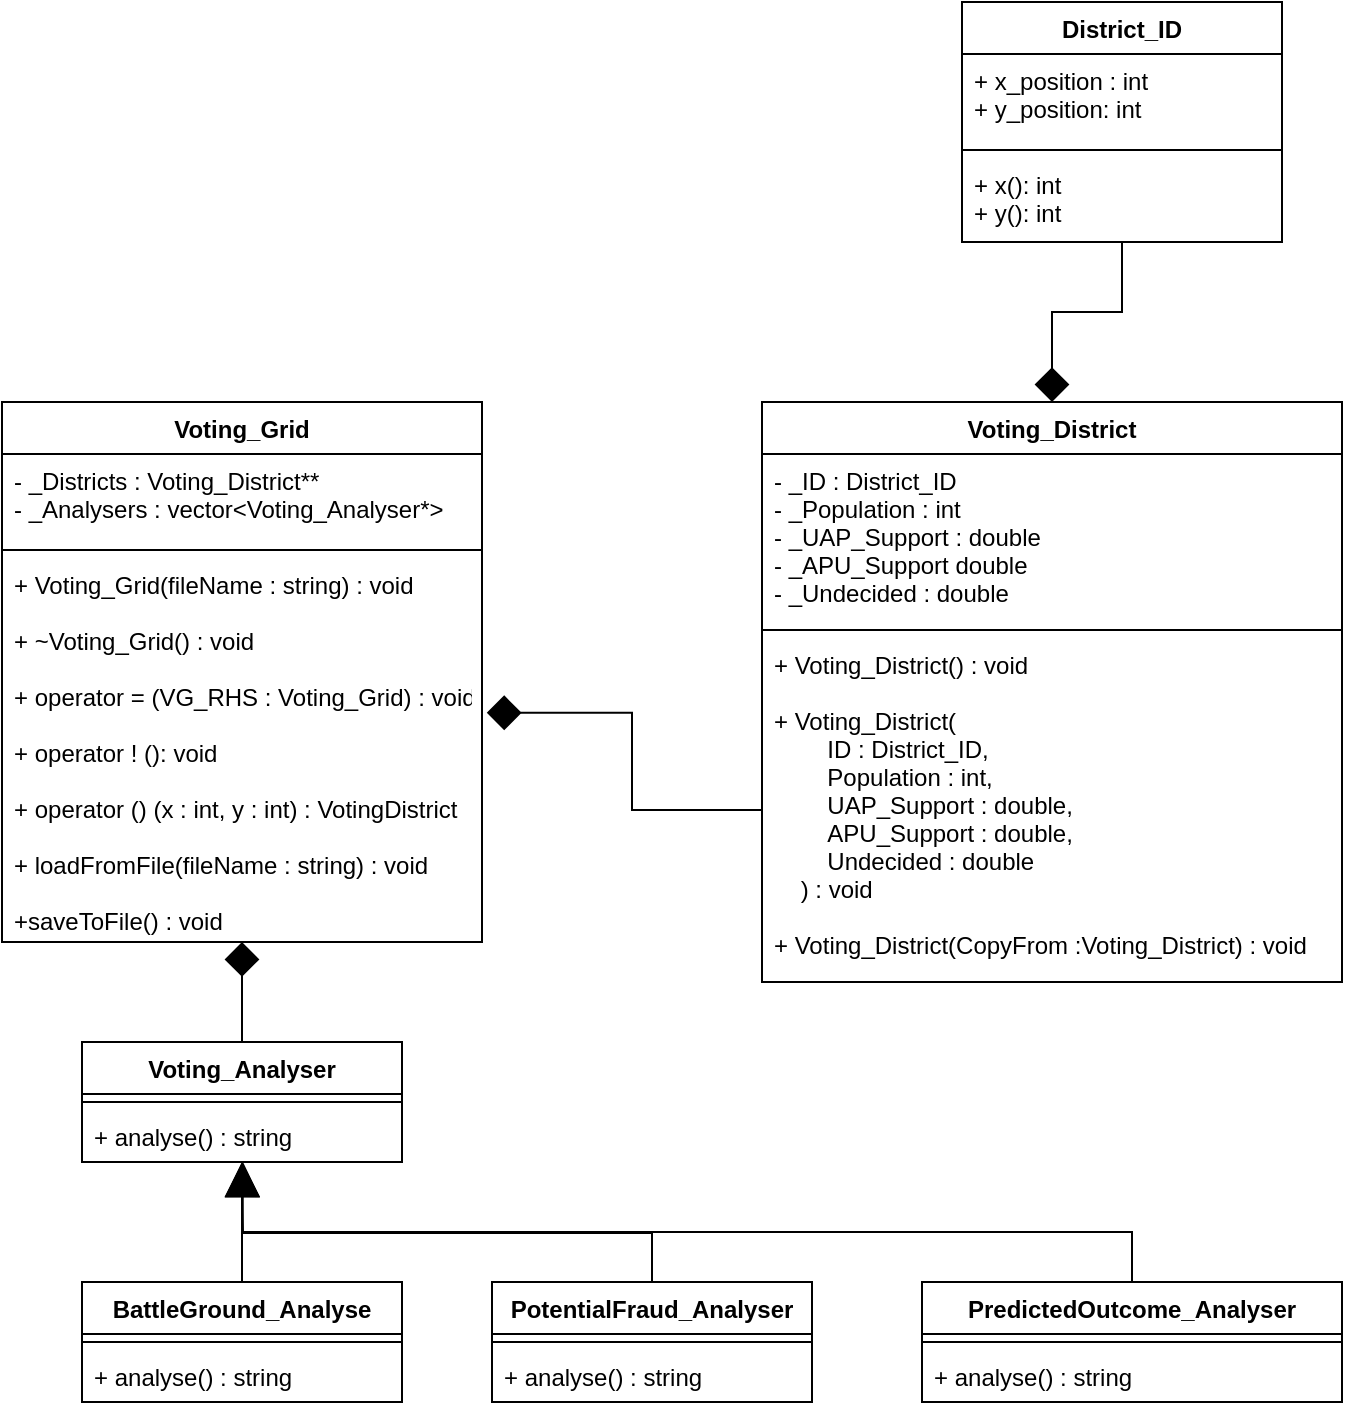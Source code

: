 <mxfile>
    <diagram id="-FAbavL9gLtcGxbJwY39" name="Page-1">
        <mxGraphModel dx="690" dy="645" grid="1" gridSize="10" guides="1" tooltips="1" connect="1" arrows="1" fold="1" page="1" pageScale="1" pageWidth="850" pageHeight="1100" math="0" shadow="0">
            <root>
                <mxCell id="0"/>
                <mxCell id="1" parent="0"/>
                <mxCell id="KgqSWy4s7bp10wPLBpQM-1" value="Voting_District" style="swimlane;fontStyle=1;align=center;verticalAlign=top;childLayout=stackLayout;horizontal=1;startSize=26;horizontalStack=0;resizeParent=1;resizeParentMax=0;resizeLast=0;collapsible=1;marginBottom=0;" parent="1" vertex="1">
                    <mxGeometry x="450" y="270" width="290" height="290" as="geometry"/>
                </mxCell>
                <mxCell id="KgqSWy4s7bp10wPLBpQM-2" value="- _ID : District_ID&#10;- _Population : int&#10;- _UAP_Support : double&#10;- _APU_Support double&#10;- _Undecided : double" style="text;strokeColor=none;fillColor=none;align=left;verticalAlign=top;spacingLeft=4;spacingRight=4;overflow=hidden;rotatable=0;points=[[0,0.5],[1,0.5]];portConstraint=eastwest;" parent="KgqSWy4s7bp10wPLBpQM-1" vertex="1">
                    <mxGeometry y="26" width="290" height="84" as="geometry"/>
                </mxCell>
                <mxCell id="KgqSWy4s7bp10wPLBpQM-3" value="" style="line;strokeWidth=1;fillColor=none;align=left;verticalAlign=middle;spacingTop=-1;spacingLeft=3;spacingRight=3;rotatable=0;labelPosition=right;points=[];portConstraint=eastwest;" parent="KgqSWy4s7bp10wPLBpQM-1" vertex="1">
                    <mxGeometry y="110" width="290" height="8" as="geometry"/>
                </mxCell>
                <mxCell id="KgqSWy4s7bp10wPLBpQM-4" value="+ Voting_District() : void&#10;&#10;+ Voting_District(&#10;        ID : District_ID,&#10;        Population : int,&#10;        UAP_Support : double,&#10;        APU_Support : double,&#10;        Undecided : double&#10;    ) : void&#10;&#10;+ Voting_District(CopyFrom :Voting_District) : void" style="text;strokeColor=none;fillColor=none;align=left;verticalAlign=top;spacingLeft=4;spacingRight=4;overflow=hidden;rotatable=0;points=[[0,0.5],[1,0.5]];portConstraint=eastwest;" parent="KgqSWy4s7bp10wPLBpQM-1" vertex="1">
                    <mxGeometry y="118" width="290" height="172" as="geometry"/>
                </mxCell>
                <mxCell id="KgqSWy4s7bp10wPLBpQM-9" style="edgeStyle=orthogonalEdgeStyle;rounded=0;orthogonalLoop=1;jettySize=auto;html=1;entryX=0.5;entryY=0;entryDx=0;entryDy=0;endArrow=diamond;endFill=1;endSize=15;" parent="1" source="KgqSWy4s7bp10wPLBpQM-5" target="KgqSWy4s7bp10wPLBpQM-1" edge="1">
                    <mxGeometry relative="1" as="geometry"/>
                </mxCell>
                <mxCell id="KgqSWy4s7bp10wPLBpQM-5" value="District_ID&#10;" style="swimlane;fontStyle=1;align=center;verticalAlign=top;childLayout=stackLayout;horizontal=1;startSize=26;horizontalStack=0;resizeParent=1;resizeParentMax=0;resizeLast=0;collapsible=1;marginBottom=0;" parent="1" vertex="1">
                    <mxGeometry x="550" y="70" width="160" height="120" as="geometry"/>
                </mxCell>
                <mxCell id="KgqSWy4s7bp10wPLBpQM-6" value="+ x_position : int&#10;+ y_position: int" style="text;strokeColor=none;fillColor=none;align=left;verticalAlign=top;spacingLeft=4;spacingRight=4;overflow=hidden;rotatable=0;points=[[0,0.5],[1,0.5]];portConstraint=eastwest;" parent="KgqSWy4s7bp10wPLBpQM-5" vertex="1">
                    <mxGeometry y="26" width="160" height="44" as="geometry"/>
                </mxCell>
                <mxCell id="KgqSWy4s7bp10wPLBpQM-7" value="" style="line;strokeWidth=1;fillColor=none;align=left;verticalAlign=middle;spacingTop=-1;spacingLeft=3;spacingRight=3;rotatable=0;labelPosition=right;points=[];portConstraint=eastwest;" parent="KgqSWy4s7bp10wPLBpQM-5" vertex="1">
                    <mxGeometry y="70" width="160" height="8" as="geometry"/>
                </mxCell>
                <mxCell id="KgqSWy4s7bp10wPLBpQM-8" value="+ x(): int&#10;+ y(): int" style="text;strokeColor=none;fillColor=none;align=left;verticalAlign=top;spacingLeft=4;spacingRight=4;overflow=hidden;rotatable=0;points=[[0,0.5],[1,0.5]];portConstraint=eastwest;" parent="KgqSWy4s7bp10wPLBpQM-5" vertex="1">
                    <mxGeometry y="78" width="160" height="42" as="geometry"/>
                </mxCell>
                <mxCell id="KgqSWy4s7bp10wPLBpQM-14" value="Voting_Grid" style="swimlane;fontStyle=1;align=center;verticalAlign=top;childLayout=stackLayout;horizontal=1;startSize=26;horizontalStack=0;resizeParent=1;resizeParentMax=0;resizeLast=0;collapsible=1;marginBottom=0;" parent="1" vertex="1">
                    <mxGeometry x="70" y="270" width="240" height="270" as="geometry"/>
                </mxCell>
                <mxCell id="KgqSWy4s7bp10wPLBpQM-15" value="- _Districts : Voting_District**&#10;- _Analysers : vector&lt;Voting_Analyser*&gt;" style="text;strokeColor=none;fillColor=none;align=left;verticalAlign=top;spacingLeft=4;spacingRight=4;overflow=hidden;rotatable=0;points=[[0,0.5],[1,0.5]];portConstraint=eastwest;" parent="KgqSWy4s7bp10wPLBpQM-14" vertex="1">
                    <mxGeometry y="26" width="240" height="44" as="geometry"/>
                </mxCell>
                <mxCell id="KgqSWy4s7bp10wPLBpQM-16" value="" style="line;strokeWidth=1;fillColor=none;align=left;verticalAlign=middle;spacingTop=-1;spacingLeft=3;spacingRight=3;rotatable=0;labelPosition=right;points=[];portConstraint=eastwest;" parent="KgqSWy4s7bp10wPLBpQM-14" vertex="1">
                    <mxGeometry y="70" width="240" height="8" as="geometry"/>
                </mxCell>
                <mxCell id="KgqSWy4s7bp10wPLBpQM-17" value="+ Voting_Grid(fileName : string) : void&#10;&#10;+ ~Voting_Grid() : void&#10;&#10;+ operator = (VG_RHS : Voting_Grid) : void&#10;&#10;+ operator ! (): void&#10;&#10;+ operator () (x : int, y : int) : VotingDistrict&#10;&#10;+ loadFromFile(fileName : string) : void&#10;&#10;+saveToFile() : void" style="text;strokeColor=none;fillColor=none;align=left;verticalAlign=top;spacingLeft=4;spacingRight=4;overflow=hidden;rotatable=0;points=[[0,0.5],[1,0.5]];portConstraint=eastwest;" parent="KgqSWy4s7bp10wPLBpQM-14" vertex="1">
                    <mxGeometry y="78" width="240" height="192" as="geometry"/>
                </mxCell>
                <mxCell id="KgqSWy4s7bp10wPLBpQM-35" style="edgeStyle=orthogonalEdgeStyle;rounded=0;orthogonalLoop=1;jettySize=auto;html=1;exitX=0.5;exitY=0;exitDx=0;exitDy=0;entryX=0.5;entryY=1;entryDx=0;entryDy=0;entryPerimeter=0;endArrow=diamond;endFill=1;endSize=15;strokeWidth=1;" parent="1" source="KgqSWy4s7bp10wPLBpQM-19" target="KgqSWy4s7bp10wPLBpQM-17" edge="1">
                    <mxGeometry relative="1" as="geometry"/>
                </mxCell>
                <mxCell id="KgqSWy4s7bp10wPLBpQM-19" value="Voting_Analyser" style="swimlane;fontStyle=1;align=center;verticalAlign=top;childLayout=stackLayout;horizontal=1;startSize=26;horizontalStack=0;resizeParent=1;resizeParentMax=0;resizeLast=0;collapsible=1;marginBottom=0;" parent="1" vertex="1">
                    <mxGeometry x="110" y="590" width="160" height="60" as="geometry"/>
                </mxCell>
                <mxCell id="KgqSWy4s7bp10wPLBpQM-21" value="" style="line;strokeWidth=1;fillColor=none;align=left;verticalAlign=middle;spacingTop=-1;spacingLeft=3;spacingRight=3;rotatable=0;labelPosition=right;points=[];portConstraint=eastwest;" parent="KgqSWy4s7bp10wPLBpQM-19" vertex="1">
                    <mxGeometry y="26" width="160" height="8" as="geometry"/>
                </mxCell>
                <mxCell id="KgqSWy4s7bp10wPLBpQM-22" value="+ analyse() : string" style="text;strokeColor=none;fillColor=none;align=left;verticalAlign=top;spacingLeft=4;spacingRight=4;overflow=hidden;rotatable=0;points=[[0,0.5],[1,0.5]];portConstraint=eastwest;" parent="KgqSWy4s7bp10wPLBpQM-19" vertex="1">
                    <mxGeometry y="34" width="160" height="26" as="geometry"/>
                </mxCell>
                <mxCell id="KgqSWy4s7bp10wPLBpQM-32" style="edgeStyle=orthogonalEdgeStyle;rounded=0;orthogonalLoop=1;jettySize=auto;html=1;exitX=0.5;exitY=0;exitDx=0;exitDy=0;entryX=0.503;entryY=1;entryDx=0;entryDy=0;entryPerimeter=0;endArrow=block;endFill=1;endSize=15;strokeWidth=1;" parent="1" source="KgqSWy4s7bp10wPLBpQM-23" target="KgqSWy4s7bp10wPLBpQM-22" edge="1">
                    <mxGeometry relative="1" as="geometry"/>
                </mxCell>
                <mxCell id="KgqSWy4s7bp10wPLBpQM-23" value="BattleGround_Analyse" style="swimlane;fontStyle=1;align=center;verticalAlign=top;childLayout=stackLayout;horizontal=1;startSize=26;horizontalStack=0;resizeParent=1;resizeParentMax=0;resizeLast=0;collapsible=1;marginBottom=0;" parent="1" vertex="1">
                    <mxGeometry x="110" y="710" width="160" height="60" as="geometry"/>
                </mxCell>
                <mxCell id="KgqSWy4s7bp10wPLBpQM-24" value="" style="line;strokeWidth=1;fillColor=none;align=left;verticalAlign=middle;spacingTop=-1;spacingLeft=3;spacingRight=3;rotatable=0;labelPosition=right;points=[];portConstraint=eastwest;" parent="KgqSWy4s7bp10wPLBpQM-23" vertex="1">
                    <mxGeometry y="26" width="160" height="8" as="geometry"/>
                </mxCell>
                <mxCell id="KgqSWy4s7bp10wPLBpQM-25" value="+ analyse() : string" style="text;strokeColor=none;fillColor=none;align=left;verticalAlign=top;spacingLeft=4;spacingRight=4;overflow=hidden;rotatable=0;points=[[0,0.5],[1,0.5]];portConstraint=eastwest;" parent="KgqSWy4s7bp10wPLBpQM-23" vertex="1">
                    <mxGeometry y="34" width="160" height="26" as="geometry"/>
                </mxCell>
                <mxCell id="KgqSWy4s7bp10wPLBpQM-33" style="edgeStyle=orthogonalEdgeStyle;rounded=0;orthogonalLoop=1;jettySize=auto;html=1;exitX=0.5;exitY=0;exitDx=0;exitDy=0;endArrow=block;endFill=1;endSize=15;strokeWidth=1;" parent="1" source="KgqSWy4s7bp10wPLBpQM-26" edge="1">
                    <mxGeometry relative="1" as="geometry">
                        <mxPoint x="190" y="650" as="targetPoint"/>
                    </mxGeometry>
                </mxCell>
                <mxCell id="KgqSWy4s7bp10wPLBpQM-26" value="PotentialFraud_Analyser" style="swimlane;fontStyle=1;align=center;verticalAlign=top;childLayout=stackLayout;horizontal=1;startSize=26;horizontalStack=0;resizeParent=1;resizeParentMax=0;resizeLast=0;collapsible=1;marginBottom=0;" parent="1" vertex="1">
                    <mxGeometry x="315" y="710" width="160" height="60" as="geometry"/>
                </mxCell>
                <mxCell id="KgqSWy4s7bp10wPLBpQM-27" value="" style="line;strokeWidth=1;fillColor=none;align=left;verticalAlign=middle;spacingTop=-1;spacingLeft=3;spacingRight=3;rotatable=0;labelPosition=right;points=[];portConstraint=eastwest;" parent="KgqSWy4s7bp10wPLBpQM-26" vertex="1">
                    <mxGeometry y="26" width="160" height="8" as="geometry"/>
                </mxCell>
                <mxCell id="KgqSWy4s7bp10wPLBpQM-28" value="+ analyse() : string" style="text;strokeColor=none;fillColor=none;align=left;verticalAlign=top;spacingLeft=4;spacingRight=4;overflow=hidden;rotatable=0;points=[[0,0.5],[1,0.5]];portConstraint=eastwest;" parent="KgqSWy4s7bp10wPLBpQM-26" vertex="1">
                    <mxGeometry y="34" width="160" height="26" as="geometry"/>
                </mxCell>
                <mxCell id="KgqSWy4s7bp10wPLBpQM-34" style="edgeStyle=orthogonalEdgeStyle;rounded=0;orthogonalLoop=1;jettySize=auto;html=1;exitX=0.5;exitY=0;exitDx=0;exitDy=0;entryX=0.5;entryY=1;entryDx=0;entryDy=0;entryPerimeter=0;endArrow=block;endFill=1;endSize=15;strokeWidth=1;" parent="1" source="KgqSWy4s7bp10wPLBpQM-29" target="KgqSWy4s7bp10wPLBpQM-22" edge="1">
                    <mxGeometry relative="1" as="geometry"/>
                </mxCell>
                <mxCell id="KgqSWy4s7bp10wPLBpQM-29" value="PredictedOutcome_Analyser" style="swimlane;fontStyle=1;align=center;verticalAlign=top;childLayout=stackLayout;horizontal=1;startSize=26;horizontalStack=0;resizeParent=1;resizeParentMax=0;resizeLast=0;collapsible=1;marginBottom=0;" parent="1" vertex="1">
                    <mxGeometry x="530" y="710" width="210" height="60" as="geometry"/>
                </mxCell>
                <mxCell id="KgqSWy4s7bp10wPLBpQM-30" value="" style="line;strokeWidth=1;fillColor=none;align=left;verticalAlign=middle;spacingTop=-1;spacingLeft=3;spacingRight=3;rotatable=0;labelPosition=right;points=[];portConstraint=eastwest;" parent="KgqSWy4s7bp10wPLBpQM-29" vertex="1">
                    <mxGeometry y="26" width="210" height="8" as="geometry"/>
                </mxCell>
                <mxCell id="KgqSWy4s7bp10wPLBpQM-31" value="+ analyse() : string" style="text;strokeColor=none;fillColor=none;align=left;verticalAlign=top;spacingLeft=4;spacingRight=4;overflow=hidden;rotatable=0;points=[[0,0.5],[1,0.5]];portConstraint=eastwest;" parent="KgqSWy4s7bp10wPLBpQM-29" vertex="1">
                    <mxGeometry y="34" width="210" height="26" as="geometry"/>
                </mxCell>
                <mxCell id="KgqSWy4s7bp10wPLBpQM-36" style="edgeStyle=orthogonalEdgeStyle;rounded=0;orthogonalLoop=1;jettySize=auto;html=1;exitX=0;exitY=0.5;exitDx=0;exitDy=0;entryX=1.01;entryY=0.403;entryDx=0;entryDy=0;entryPerimeter=0;endArrow=diamond;endFill=1;endSize=15;strokeWidth=1;" parent="1" source="KgqSWy4s7bp10wPLBpQM-4" target="KgqSWy4s7bp10wPLBpQM-17" edge="1">
                    <mxGeometry relative="1" as="geometry"/>
                </mxCell>
            </root>
        </mxGraphModel>
    </diagram>
</mxfile>